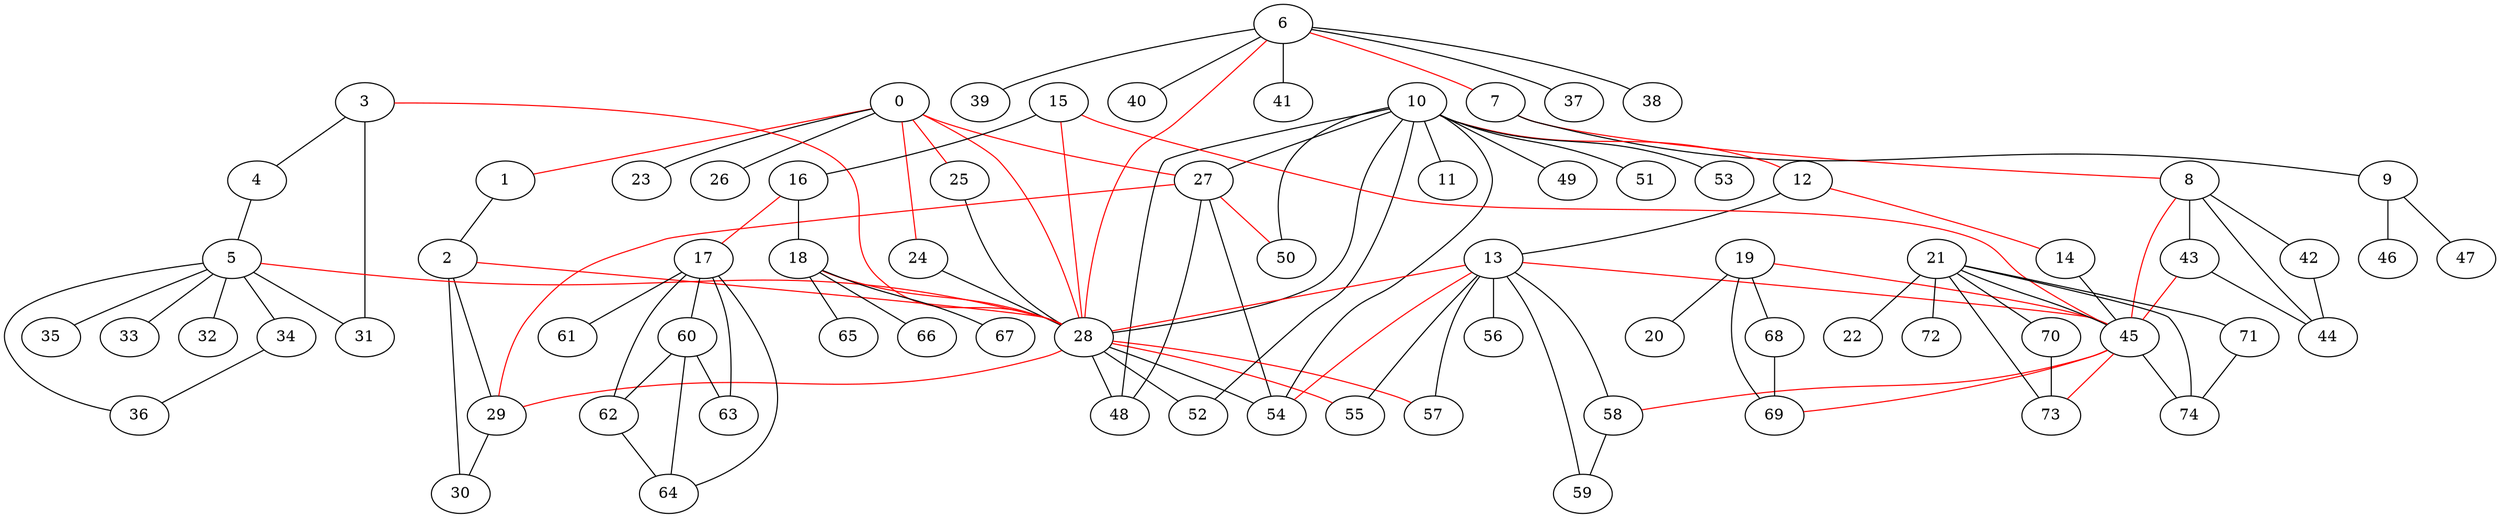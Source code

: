 graph {
	0 -- 1 [color=red]
	0 -- 23
	0 -- 24 [color=red]
	0 -- 25 [color=red]
	0 -- 26
	0 -- 27 [color=red]
	0 -- 28 [color=red]
	1 -- 2
	2 -- 28 [color=red]
	2 -- 29
	2 -- 30
	3 -- 4
	3 -- 28 [color=red]
	3 -- 31
	4 -- 5
	5 -- 28 [color=red]
	5 -- 31
	5 -- 32
	5 -- 33
	5 -- 34
	5 -- 35
	5 -- 36
	6 -- 7 [color=red]
	6 -- 28 [color=red]
	6 -- 37
	6 -- 38
	6 -- 39
	6 -- 40
	6 -- 41
	7 -- 8 [color=red]
	7 -- 9
	8 -- 42
	8 -- 43
	8 -- 44
	8 -- 45 [color=red]
	9 -- 46
	9 -- 47
	10 -- 11
	10 -- 12 [color=red]
	10 -- 27
	10 -- 28
	10 -- 48
	10 -- 49
	10 -- 50
	10 -- 51
	10 -- 52
	10 -- 53
	10 -- 54
	12 -- 13
	12 -- 14 [color=red]
	13 -- 28 [color=red]
	13 -- 45 [color=red]
	13 -- 54 [color=red]
	13 -- 55
	13 -- 56
	13 -- 57
	13 -- 58
	13 -- 59
	14 -- 45
	15 -- 16
	15 -- 28 [color=red]
	15 -- 45 [color=red]
	16 -- 17 [color=red]
	16 -- 18
	17 -- 60
	17 -- 61
	17 -- 62
	17 -- 63
	17 -- 64
	18 -- 28 [color=red]
	18 -- 65
	18 -- 66
	18 -- 67
	19 -- 20
	19 -- 45 [color=red]
	19 -- 68
	19 -- 69
	21 -- 22
	21 -- 45
	21 -- 70
	21 -- 71
	21 -- 72
	21 -- 73
	21 -- 74
	24 -- 28
	25 -- 28
	27 -- 29 [color=red]
	27 -- 48
	27 -- 50 [color=red]
	27 -- 54
	28 -- 29 [color=red]
	28 -- 48
	28 -- 52
	28 -- 54
	28 -- 55 [color=red]
	28 -- 57 [color=red]
	29 -- 30
	34 -- 36
	42 -- 44
	43 -- 44
	43 -- 45 [color=red]
	45 -- 58 [color=red]
	45 -- 69 [color=red]
	45 -- 73 [color=red]
	45 -- 74
	58 -- 59
	60 -- 62
	60 -- 63
	60 -- 64
	62 -- 64
	68 -- 69
	70 -- 73
	71 -- 74
}
